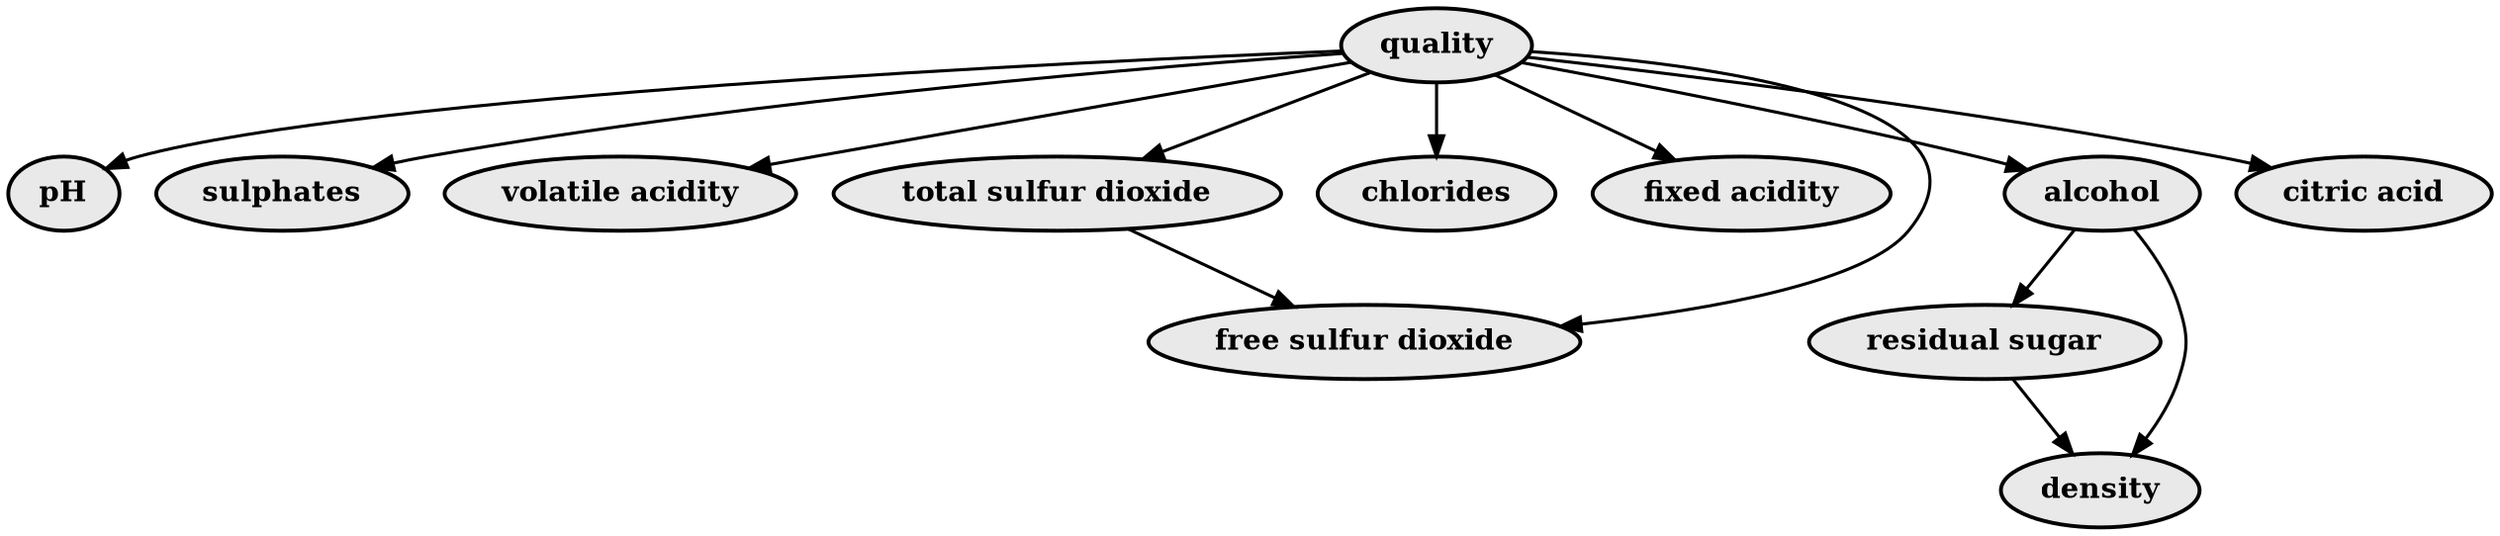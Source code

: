 digraph {
    node [style=filled, fillcolor="#E9E9E9", penwidth=1.875, fontsize=14, fontname="times-bold"]
    edge [penwidth=1.5]
    "quality"->"pH"
    "quality"->"sulphates"
    "quality"->"volatile acidity"
    "quality"->"total sulfur dioxide"
    "quality"->"chlorides"
    "quality"->"fixed acidity"
    "quality"->"free sulfur dioxide"
    "quality"->"alcohol"
    "quality"->"citric acid"
    "alcohol"->"residual sugar"
    "alcohol"->"density"
    "residual sugar"->"density"
    "total sulfur dioxide"->"free sulfur dioxide"
}